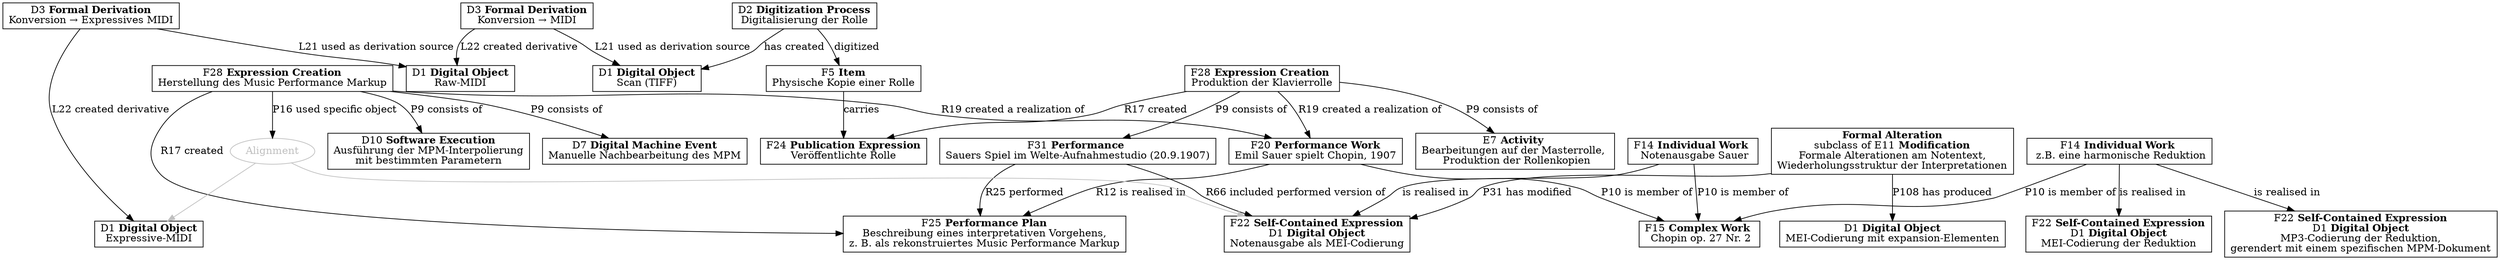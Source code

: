 digraph G {
    node [shape="box"]
    
    ComplexWork[label=<F15 <B>Complex Work</B> <BR/> Chopin op. 27 Nr. 2>]

    PerformanceWork[label=<F20 <B>Performance Work</B><BR/>Emil Sauer spielt Chopin, 1907>]
    PerformancePlan[label=<F25 <B>Performance Plan</B><BR/>Beschreibung eines interpretativen Vorgehens,<BR/>z. B. als rekonstruiertes Music Performance Markup>]
    MPMCreation[label=<F28 <B>Expression Creation</B><BR/>Herstellung des Music Performance Markup>]

    Performance[label=<F31 <B>Performance</B> <BR/>Sauers Spiel im Welte-Aufnahmestudio (20.9.1907)>]

    Performance -> ScoreEdition [label="R66 included performed version of"]

    IndividualWork1[label=<F14 <B>Individual Work</B> <BR/> Notenausgabe Sauer>]
    IndividualWork2[label=<F14 <B>Individual Work</B> <BR/> z.B. eine harmonische Reduktion>]
    Editing[label=<E7 <B>Activity</B> <BR/>Bearbeitungen auf der Masterrolle, <BR/> Produktion der Rollenkopien>]
    PianoRoll[label=<F24 <B>Publication Expression</B><BR/>Veröffentlichte Rolle>]
    PianoRollCopy[label=<F5 <B>Item</B><BR/>Physische Kopie einer Rolle>]
    PianoRollCopy -> PianoRoll[label="carries"]

    Processing[label=<D2 <B>Digitization Process</B><BR/>Digitalisierung der Rolle>]
    Image[label=<D1 <B>Digital Object</B><BR/>Scan (TIFF)>]
    MIDI1[label=<D1 <B>Digital Object</B><BR/>Raw-MIDI>]
    MIDI2[label=<D1 <B>Digital Object</B><BR/>Expressive-MIDI>]

    PerformanceCreation[label=<F28 <B>Expression Creation</B> <BR/>Produktion der Klavierrolle>]
    PerformanceCreation -> Performance[label="P9 consists of"]
    PerformanceCreation -> Editing [label="P9 consists of"]
    PerformanceCreation -> PerformanceWork [label="R19 created a realization of"]
    PerformanceCreation -> PianoRoll [label="R17 created"]

    InterpolationAlgorithm[label=<D10 <B>Software Execution</B><BR/>Ausführung der MPM-Interpolierung<BR/>mit bestimmten Parametern>]
    ManualInterpolation[label=<D7 <B>Digital Machine Event</B><BR/>Manuelle Nachbearbeitung des MPM>]

    MPMCreation -> PerformanceWork [label="R19 created a realization of"]
    MPMCreation -> PerformancePlan [label="R17 created"]
    MPMCreation -> InterpolationAlgorithm [label="P9 consists of"]
    MPMCreation -> ManualInterpolation [label="P9 consists of"]
    MPMCreation -> Alignment [label="P16 used specific object"]

    Processing -> PianoRollCopy [label="digitized"]
    Processing -> Image [label="has created"]

    ImageToRaw[label=<D3 <B>Formal Derivation</B><BR/>Konversion → MIDI>]
    ImageToRaw -> Image [label="L21 used as derivation source"]
    ImageToRaw -> MIDI1 [label="L22 created derivative"]

    RawToExpr[label=<D3 <B>Formal Derivation</B><BR/>Konversion → Expressives MIDI>]
    RawToExpr -> MIDI1 [label="L21 used as derivation source"]
    RawToExpr -> MIDI2 [label="L22 created derivative"]

    PerformanceWork -> PerformancePlan [label="R12 is realised in"]
    PerformanceWork -> ComplexWork [label="P10 is member of"]
    Performance -> PerformancePlan [label="R25 performed"]

    Alignment[color="grey" fontcolor="grey" shape="oval"]
    Alignment -> MIDI2, ScoreEdition [color="grey"]

    ScoreEdition[label=<F22 <B>Self-Contained Expression</B><BR/>D1 <B>Digital Object</B><BR/>Notenausgabe als MEI-Codierung>]
    IndividualWork1 -> ScoreEdition [label="is realised in"]

    IndividualWork1 -> ComplexWork [label="P10 is member of"]
    IndividualWork2 -> ComplexWork [label="P10 is member of"]

    ReductionScore[label=<F22 <B>Self-Contained Expression</B><BR/>D1 <B>Digital Object</B><BR/>MEI-Codierung der Reduktion>]
    ReductionSound[label=<F22 <B>Self-Contained Expression</B><BR/>D1 <B>Digital Object</B><BR/>MP3-Codierung der Reduktion,<BR/>gerendert mit einem spezifischen MPM-Dokument>]
    IndividualWork2 -> ReductionScore[label="is realised in"]
    IndividualWork2 -> ReductionSound[label="is realised in"]

    FormalAlteration[label=<<B>Formal Alteration</B><BR/>subclass of E11 <B>Modification</B><BR/>Formale Alterationen am Notentext,<BR/>Wiederholungsstruktur der Interpretationen>]
    ScoreEditionWithExpand[label=<D1 <B>Digital Object</B><BR/>MEI-Codierung mit expansion-Elementen>]

    FormalAlteration -> ScoreEdition [label="P31 has modified"]
    FormalAlteration -> ScoreEditionWithExpand [label="P108 has produced"]
}
